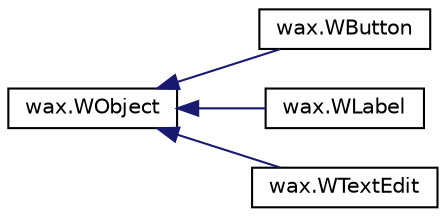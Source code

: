 digraph "Graphical Class Hierarchy"
{
  edge [fontname="Helvetica",fontsize="10",labelfontname="Helvetica",labelfontsize="10"];
  node [fontname="Helvetica",fontsize="10",shape=record];
  rankdir="LR";
  Node1 [label="wax.WObject",height=0.2,width=0.4,color="black", fillcolor="white", style="filled",URL="$classwax_1_1WObject.html"];
  Node1 -> Node2 [dir="back",color="midnightblue",fontsize="10",style="solid",fontname="Helvetica"];
  Node2 [label="wax.WButton",height=0.2,width=0.4,color="black", fillcolor="white", style="filled",URL="$classwax_1_1WButton.html"];
  Node1 -> Node3 [dir="back",color="midnightblue",fontsize="10",style="solid",fontname="Helvetica"];
  Node3 [label="wax.WLabel",height=0.2,width=0.4,color="black", fillcolor="white", style="filled",URL="$classwax_1_1WLabel.html"];
  Node1 -> Node4 [dir="back",color="midnightblue",fontsize="10",style="solid",fontname="Helvetica"];
  Node4 [label="wax.WTextEdit",height=0.2,width=0.4,color="black", fillcolor="white", style="filled",URL="$classwax_1_1WTextEdit.html"];
}
